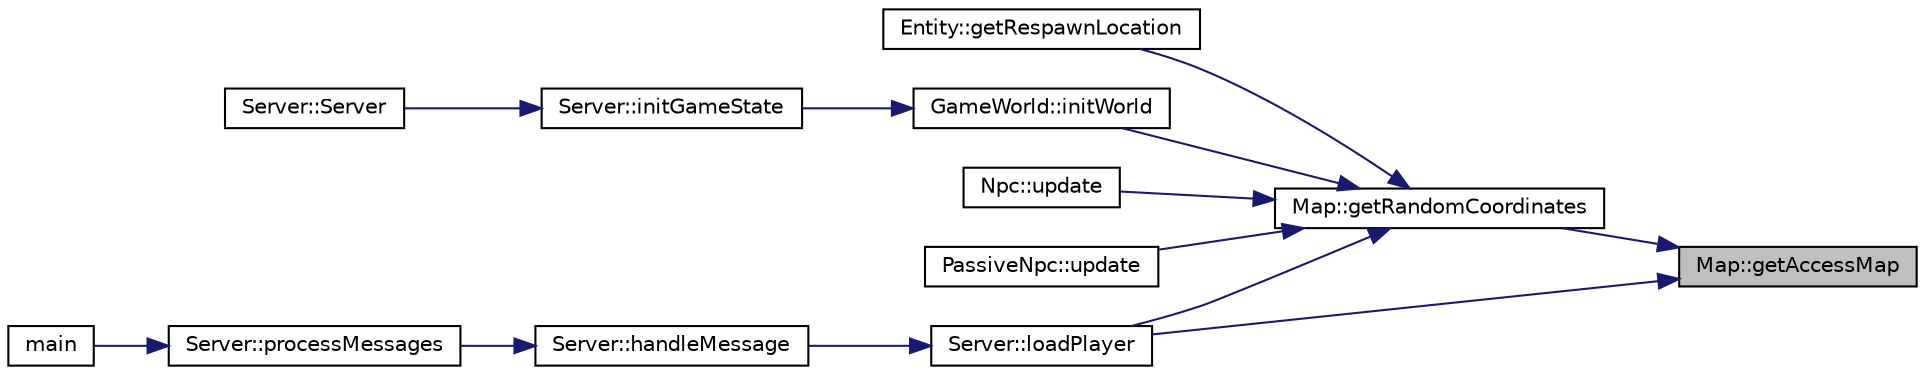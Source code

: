 digraph "Map::getAccessMap"
{
 // LATEX_PDF_SIZE
  edge [fontname="Helvetica",fontsize="10",labelfontname="Helvetica",labelfontsize="10"];
  node [fontname="Helvetica",fontsize="10",shape=record];
  rankdir="RL";
  Node1 [label="Map::getAccessMap",height=0.2,width=0.4,color="black", fillcolor="grey75", style="filled", fontcolor="black",tooltip="Get the access map."];
  Node1 -> Node2 [dir="back",color="midnightblue",fontsize="10",style="solid",fontname="Helvetica"];
  Node2 [label="Map::getRandomCoordinates",height=0.2,width=0.4,color="black", fillcolor="white", style="filled",URL="$classMap.html#aa2714237c8af3b86a11dcebc6d944145",tooltip="Gets a random coordinate within the given bounds."];
  Node2 -> Node3 [dir="back",color="midnightblue",fontsize="10",style="solid",fontname="Helvetica"];
  Node3 [label="Entity::getRespawnLocation",height=0.2,width=0.4,color="black", fillcolor="white", style="filled",URL="$classEntity.html#a399fd12cf21daaf0f8da5d19f1f30569",tooltip="Returns a random location within the spawn bounds."];
  Node2 -> Node4 [dir="back",color="midnightblue",fontsize="10",style="solid",fontname="Helvetica"];
  Node4 [label="GameWorld::initWorld",height=0.2,width=0.4,color="black", fillcolor="white", style="filled",URL="$classGameWorld.html#ab78e304a7c2babd4addacd751b56c98c",tooltip="Initializes the game world. Loads assets and map. Adds npcs and objects to the world."];
  Node4 -> Node5 [dir="back",color="midnightblue",fontsize="10",style="solid",fontname="Helvetica"];
  Node5 [label="Server::initGameState",height=0.2,width=0.4,color="black", fillcolor="white", style="filled",URL="$classServer.html#a50304dfbea44f60fb1da1f4754d582dd",tooltip="Initializes the gamestate and gameworld."];
  Node5 -> Node6 [dir="back",color="midnightblue",fontsize="10",style="solid",fontname="Helvetica"];
  Node6 [label="Server::Server",height=0.2,width=0.4,color="black", fillcolor="white", style="filled",URL="$classServer.html#ad5ec9462b520e59f7ea831e157ee5e59",tooltip=" "];
  Node2 -> Node7 [dir="back",color="midnightblue",fontsize="10",style="solid",fontname="Helvetica"];
  Node7 [label="Server::loadPlayer",height=0.2,width=0.4,color="black", fillcolor="white", style="filled",URL="$classServer.html#ae66426d3906c2a9e5b217c65c4ce5db3",tooltip="Loads a player's data from the database and adds the player to the game."];
  Node7 -> Node8 [dir="back",color="midnightblue",fontsize="10",style="solid",fontname="Helvetica"];
  Node8 [label="Server::handleMessage",height=0.2,width=0.4,color="black", fillcolor="white", style="filled",URL="$classServer.html#a18a8fea9b1688c806fa5be9b4d5ac413",tooltip="Function to parse and act upon messages received from clients."];
  Node8 -> Node9 [dir="back",color="midnightblue",fontsize="10",style="solid",fontname="Helvetica"];
  Node9 [label="Server::processMessages",height=0.2,width=0.4,color="black", fillcolor="white", style="filled",URL="$classServer.html#aee6c47f62d04cd4dcf435ccedfd05e2c",tooltip="Server's main loop for processing messages."];
  Node9 -> Node10 [dir="back",color="midnightblue",fontsize="10",style="solid",fontname="Helvetica"];
  Node10 [label="main",height=0.2,width=0.4,color="black", fillcolor="white", style="filled",URL="$server_2src_2Main_8cpp.html#ae66f6b31b5ad750f1fe042a706a4e3d4",tooltip=" "];
  Node2 -> Node11 [dir="back",color="midnightblue",fontsize="10",style="solid",fontname="Helvetica"];
  Node11 [label="Npc::update",height=0.2,width=0.4,color="black", fillcolor="white", style="filled",URL="$classNpc.html#a02469aac6500ae06782d0f75148d5b50",tooltip="Updates the NPC."];
  Node2 -> Node12 [dir="back",color="midnightblue",fontsize="10",style="solid",fontname="Helvetica"];
  Node12 [label="PassiveNpc::update",height=0.2,width=0.4,color="black", fillcolor="white", style="filled",URL="$classPassiveNpc.html#a09827b4717c77c7cbe16665ac954168d",tooltip="Updates the PassiveNpc."];
  Node1 -> Node7 [dir="back",color="midnightblue",fontsize="10",style="solid",fontname="Helvetica"];
}
